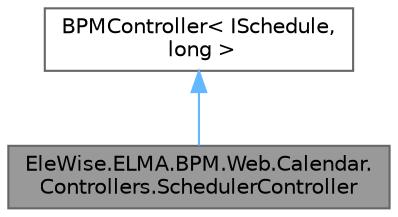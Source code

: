 digraph "EleWise.ELMA.BPM.Web.Calendar.Controllers.SchedulerController"
{
 // LATEX_PDF_SIZE
  bgcolor="transparent";
  edge [fontname=Helvetica,fontsize=10,labelfontname=Helvetica,labelfontsize=10];
  node [fontname=Helvetica,fontsize=10,shape=box,height=0.2,width=0.4];
  Node1 [id="Node000001",label="EleWise.ELMA.BPM.Web.Calendar.\lControllers.SchedulerController",height=0.2,width=0.4,color="gray40", fillcolor="grey60", style="filled", fontcolor="black",tooltip="Контроллер для работы с календарем"];
  Node2 -> Node1 [id="edge1_Node000001_Node000002",dir="back",color="steelblue1",style="solid",tooltip=" "];
  Node2 [id="Node000002",label="BPMController\< ISchedule,\l long \>",height=0.2,width=0.4,color="gray40", fillcolor="white", style="filled",tooltip=" "];
}
